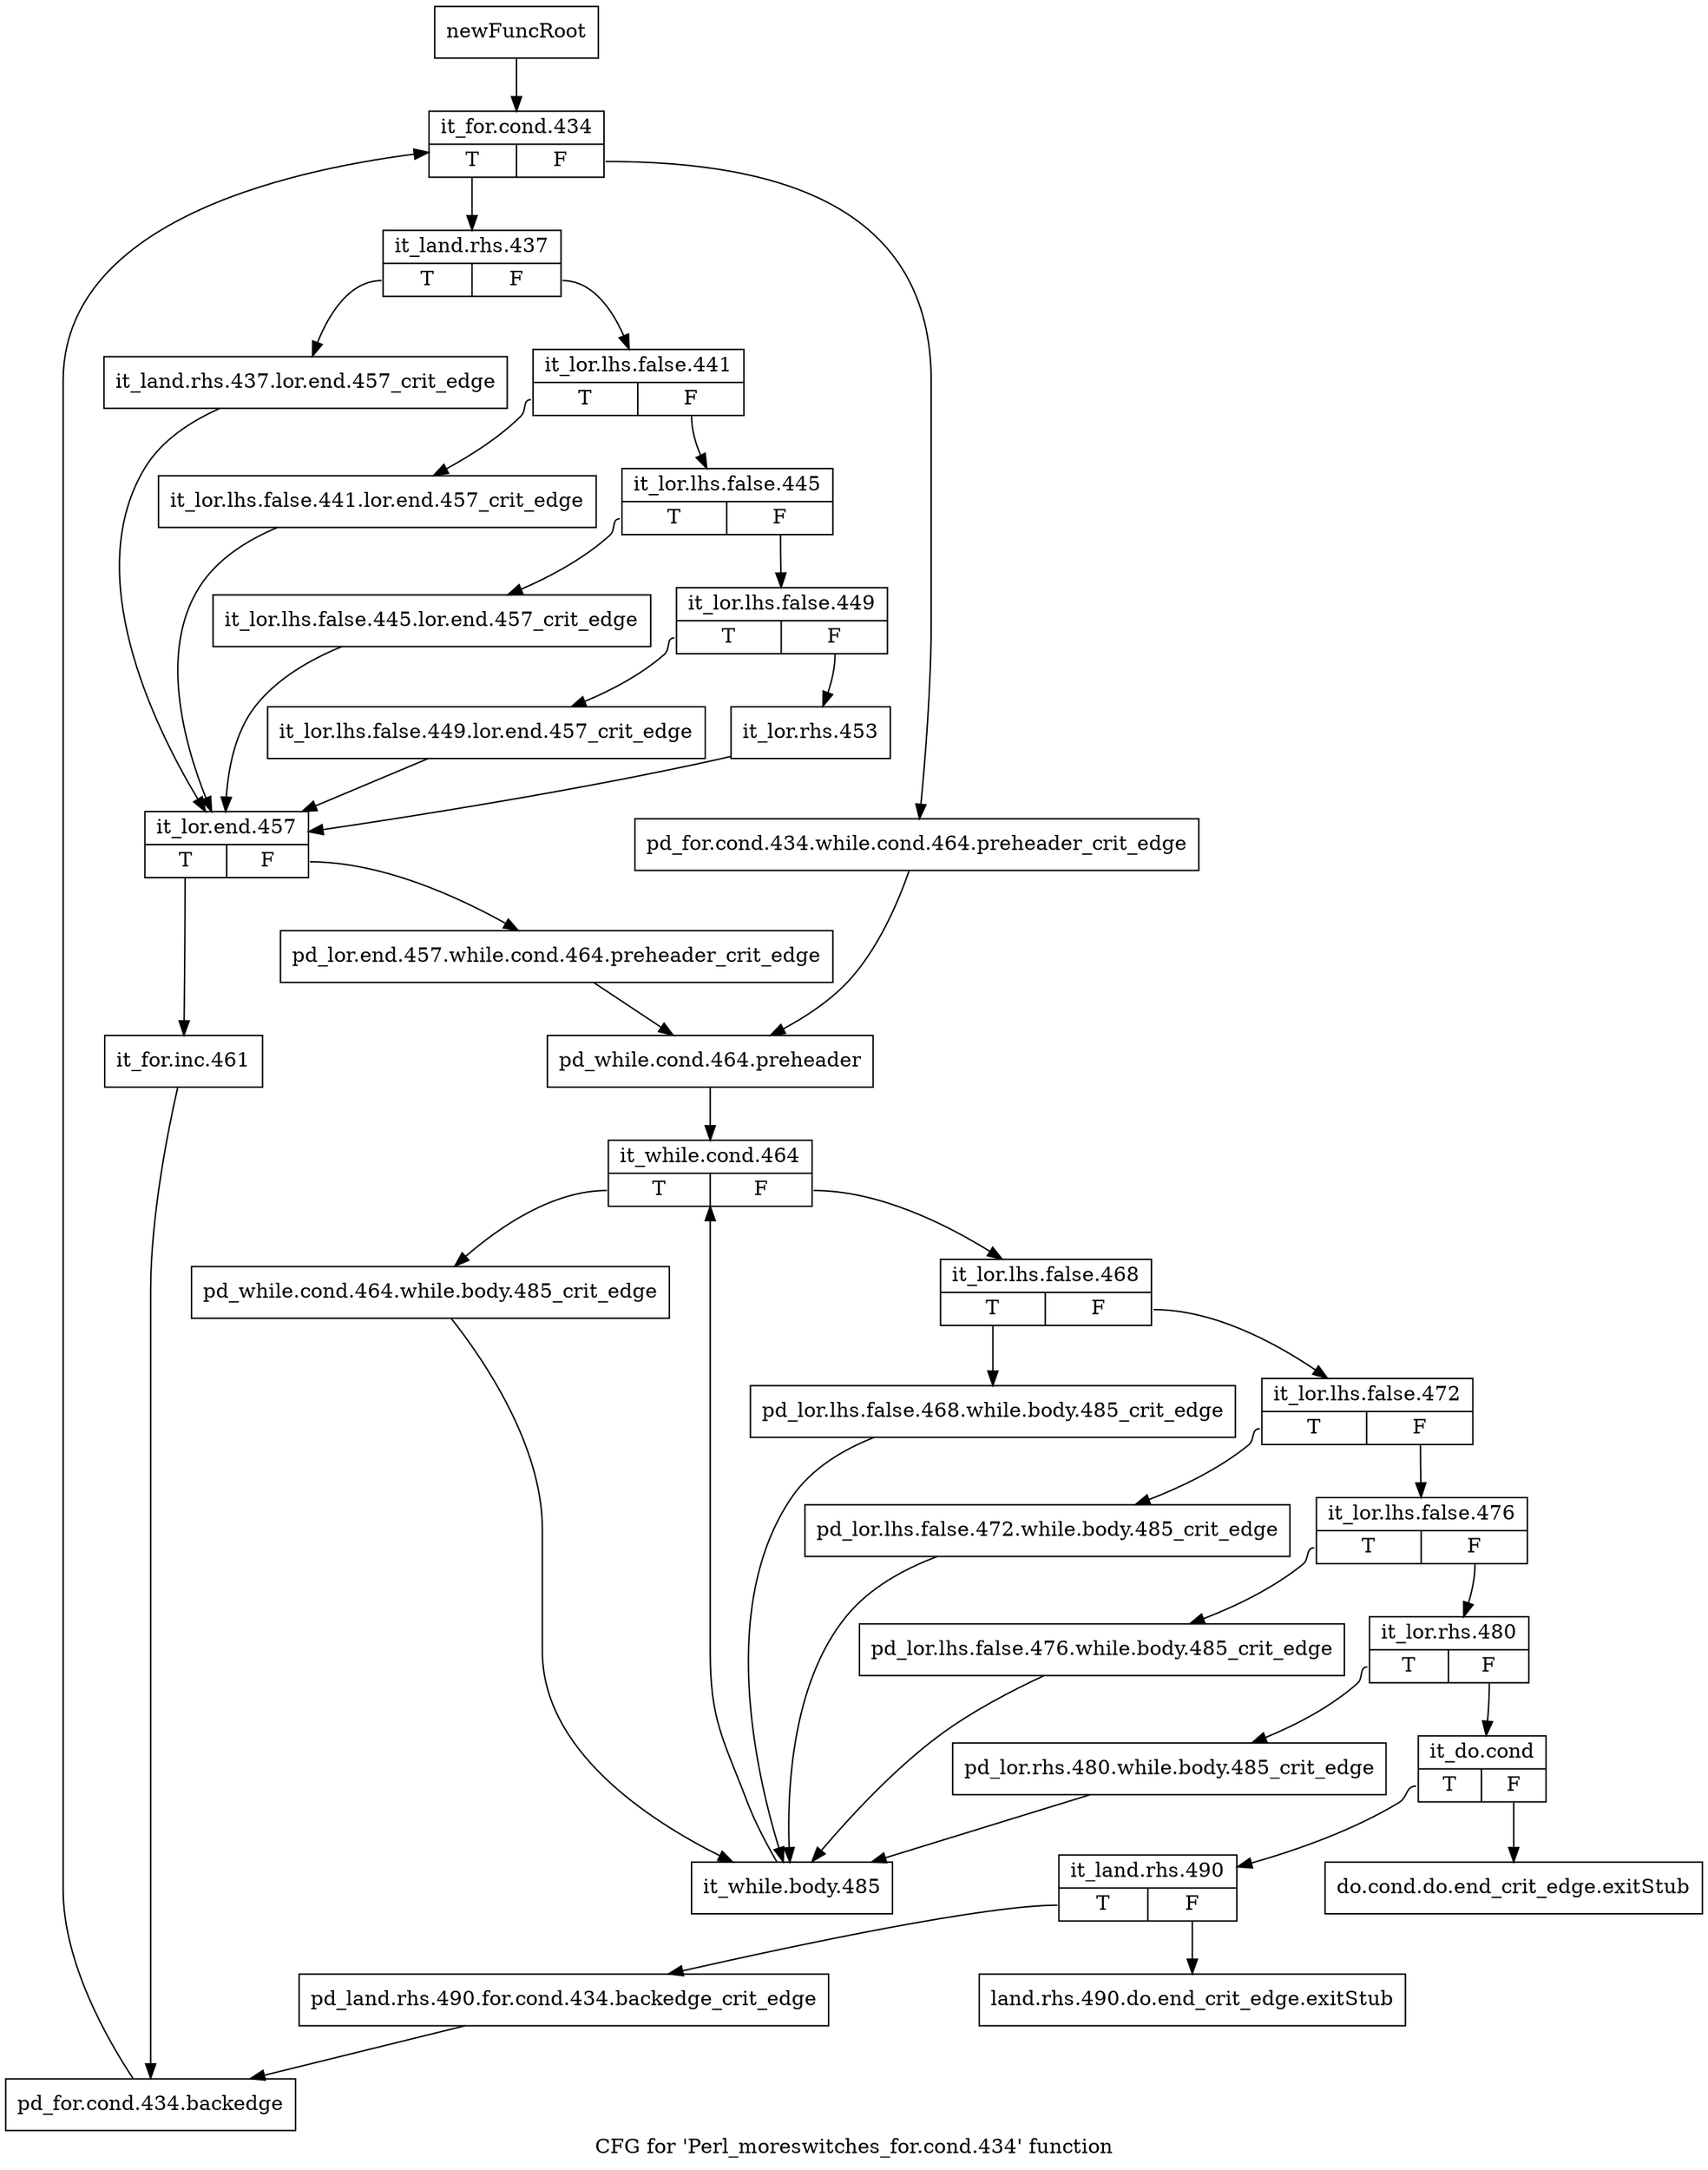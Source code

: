 digraph "CFG for 'Perl_moreswitches_for.cond.434' function" {
	label="CFG for 'Perl_moreswitches_for.cond.434' function";

	Node0x4d4d930 [shape=record,label="{newFuncRoot}"];
	Node0x4d4d930 -> Node0x4d4da20;
	Node0x4d4d980 [shape=record,label="{do.cond.do.end_crit_edge.exitStub}"];
	Node0x4d4d9d0 [shape=record,label="{land.rhs.490.do.end_crit_edge.exitStub}"];
	Node0x4d4da20 [shape=record,label="{it_for.cond.434|{<s0>T|<s1>F}}"];
	Node0x4d4da20:s0 -> Node0x4d4dac0;
	Node0x4d4da20:s1 -> Node0x4d4da70;
	Node0x4d4da70 [shape=record,label="{pd_for.cond.434.while.cond.464.preheader_crit_edge}"];
	Node0x4d4da70 -> Node0x4d4de30;
	Node0x4d4dac0 [shape=record,label="{it_land.rhs.437|{<s0>T|<s1>F}}"];
	Node0x4d4dac0:s0 -> Node0x4d4dd40;
	Node0x4d4dac0:s1 -> Node0x4d4db10;
	Node0x4d4db10 [shape=record,label="{it_lor.lhs.false.441|{<s0>T|<s1>F}}"];
	Node0x4d4db10:s0 -> Node0x4d4dcf0;
	Node0x4d4db10:s1 -> Node0x4d4db60;
	Node0x4d4db60 [shape=record,label="{it_lor.lhs.false.445|{<s0>T|<s1>F}}"];
	Node0x4d4db60:s0 -> Node0x4d4dca0;
	Node0x4d4db60:s1 -> Node0x4d4dbb0;
	Node0x4d4dbb0 [shape=record,label="{it_lor.lhs.false.449|{<s0>T|<s1>F}}"];
	Node0x4d4dbb0:s0 -> Node0x4d4dc50;
	Node0x4d4dbb0:s1 -> Node0x4d4dc00;
	Node0x4d4dc00 [shape=record,label="{it_lor.rhs.453}"];
	Node0x4d4dc00 -> Node0x4d4dd90;
	Node0x4d4dc50 [shape=record,label="{it_lor.lhs.false.449.lor.end.457_crit_edge}"];
	Node0x4d4dc50 -> Node0x4d4dd90;
	Node0x4d4dca0 [shape=record,label="{it_lor.lhs.false.445.lor.end.457_crit_edge}"];
	Node0x4d4dca0 -> Node0x4d4dd90;
	Node0x4d4dcf0 [shape=record,label="{it_lor.lhs.false.441.lor.end.457_crit_edge}"];
	Node0x4d4dcf0 -> Node0x4d4dd90;
	Node0x4d4dd40 [shape=record,label="{it_land.rhs.437.lor.end.457_crit_edge}"];
	Node0x4d4dd40 -> Node0x4d4dd90;
	Node0x4d4dd90 [shape=record,label="{it_lor.end.457|{<s0>T|<s1>F}}"];
	Node0x4d4dd90:s0 -> Node0x4d4e2e0;
	Node0x4d4dd90:s1 -> Node0x4d4dde0;
	Node0x4d4dde0 [shape=record,label="{pd_lor.end.457.while.cond.464.preheader_crit_edge}"];
	Node0x4d4dde0 -> Node0x4d4de30;
	Node0x4d4de30 [shape=record,label="{pd_while.cond.464.preheader}"];
	Node0x4d4de30 -> Node0x4d4de80;
	Node0x4d4de80 [shape=record,label="{it_while.cond.464|{<s0>T|<s1>F}}"];
	Node0x4d4de80:s0 -> Node0x4d4e240;
	Node0x4d4de80:s1 -> Node0x4d4ded0;
	Node0x4d4ded0 [shape=record,label="{it_lor.lhs.false.468|{<s0>T|<s1>F}}"];
	Node0x4d4ded0:s0 -> Node0x4d4e1f0;
	Node0x4d4ded0:s1 -> Node0x4d4df20;
	Node0x4d4df20 [shape=record,label="{it_lor.lhs.false.472|{<s0>T|<s1>F}}"];
	Node0x4d4df20:s0 -> Node0x4d4e1a0;
	Node0x4d4df20:s1 -> Node0x4d4df70;
	Node0x4d4df70 [shape=record,label="{it_lor.lhs.false.476|{<s0>T|<s1>F}}"];
	Node0x4d4df70:s0 -> Node0x4d4e150;
	Node0x4d4df70:s1 -> Node0x4d4dfc0;
	Node0x4d4dfc0 [shape=record,label="{it_lor.rhs.480|{<s0>T|<s1>F}}"];
	Node0x4d4dfc0:s0 -> Node0x4d4e100;
	Node0x4d4dfc0:s1 -> Node0x4d4e010;
	Node0x4d4e010 [shape=record,label="{it_do.cond|{<s0>T|<s1>F}}"];
	Node0x4d4e010:s0 -> Node0x4d4e060;
	Node0x4d4e010:s1 -> Node0x4d4d980;
	Node0x4d4e060 [shape=record,label="{it_land.rhs.490|{<s0>T|<s1>F}}"];
	Node0x4d4e060:s0 -> Node0x4d4e0b0;
	Node0x4d4e060:s1 -> Node0x4d4d9d0;
	Node0x4d4e0b0 [shape=record,label="{pd_land.rhs.490.for.cond.434.backedge_crit_edge}"];
	Node0x4d4e0b0 -> Node0x4d4e330;
	Node0x4d4e100 [shape=record,label="{pd_lor.rhs.480.while.body.485_crit_edge}"];
	Node0x4d4e100 -> Node0x4d4e290;
	Node0x4d4e150 [shape=record,label="{pd_lor.lhs.false.476.while.body.485_crit_edge}"];
	Node0x4d4e150 -> Node0x4d4e290;
	Node0x4d4e1a0 [shape=record,label="{pd_lor.lhs.false.472.while.body.485_crit_edge}"];
	Node0x4d4e1a0 -> Node0x4d4e290;
	Node0x4d4e1f0 [shape=record,label="{pd_lor.lhs.false.468.while.body.485_crit_edge}"];
	Node0x4d4e1f0 -> Node0x4d4e290;
	Node0x4d4e240 [shape=record,label="{pd_while.cond.464.while.body.485_crit_edge}"];
	Node0x4d4e240 -> Node0x4d4e290;
	Node0x4d4e290 [shape=record,label="{it_while.body.485}"];
	Node0x4d4e290 -> Node0x4d4de80;
	Node0x4d4e2e0 [shape=record,label="{it_for.inc.461}"];
	Node0x4d4e2e0 -> Node0x4d4e330;
	Node0x4d4e330 [shape=record,label="{pd_for.cond.434.backedge}"];
	Node0x4d4e330 -> Node0x4d4da20;
}
